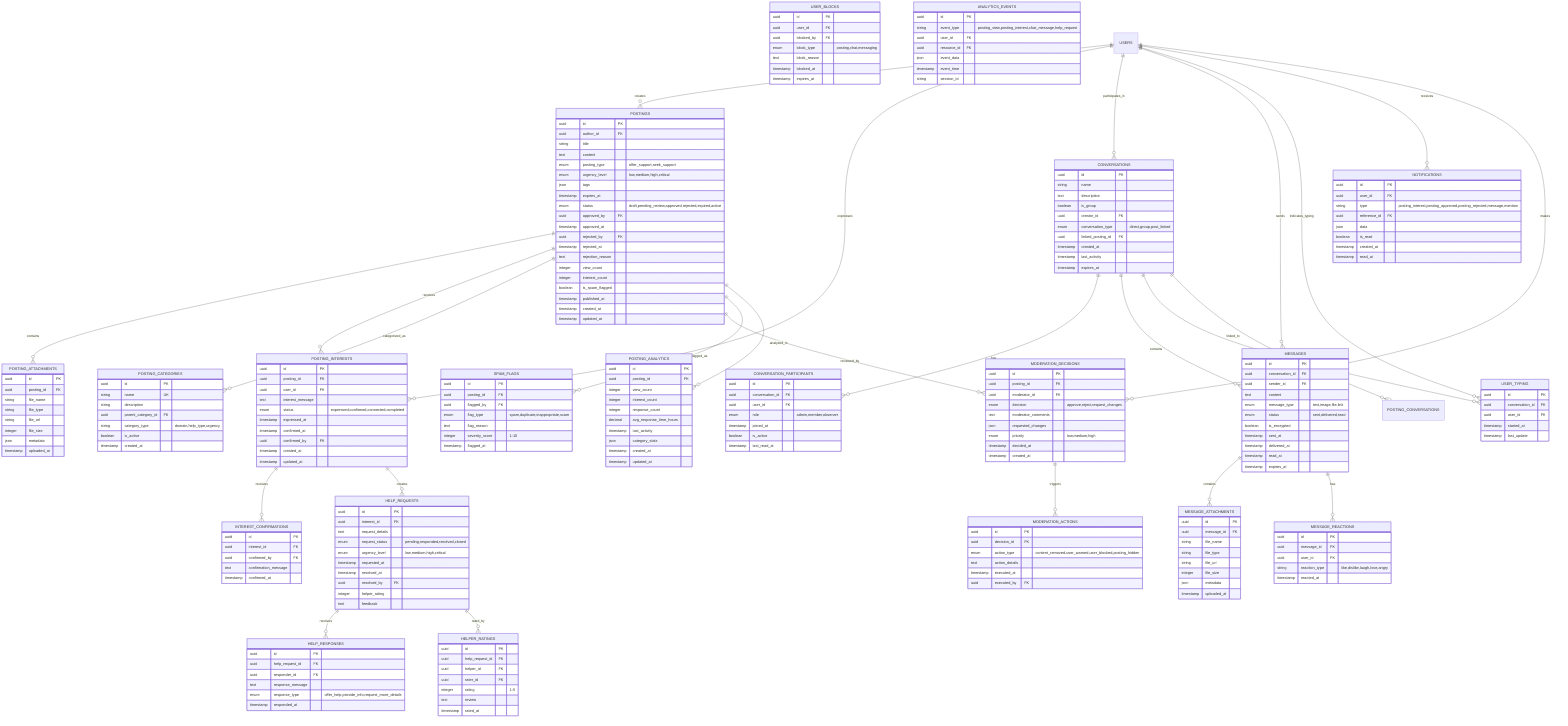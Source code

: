 erDiagram
    %% ========================================
    %% POSTINGS & CONTENT MANAGEMENT SYSTEM
    %% ========================================
    %% Enhanced for Gita Connect requirements:
    %% - Offer Support vs Seek Support postings
    %% - Moderation workflow
    %% - Interest expressions and help requests
    %% - Post-linked conversations

    %% Core Postings System (REPLACES generic POSTS)
    POSTINGS {
        uuid id PK
        uuid author_id FK
        string title
        text content
        enum posting_type "offer_support,seek_support"
        enum urgency_level "low,medium,high,critical"
        json tags
        timestamp expires_at
        enum status "draft,pending_review,approved,rejected,expired,active"
        uuid approved_by FK
        timestamp approved_at
        uuid rejected_by FK
        timestamp rejected_at
        text rejection_reason
        integer view_count
        integer interest_count
        boolean is_spam_flagged
        timestamp published_at
        timestamp created_at
        timestamp updated_at
    }

    POSTING_ATTACHMENTS {
        uuid id PK
        uuid posting_id FK
        string file_name
        string file_type
        string file_url
        integer file_size
        json metadata
        timestamp uploaded_at
    }

    %% Categories and Domains for Postings
    POSTING_CATEGORIES {
        uuid id PK
        string name UK
        string description
        uuid parent_category_id FK
        string category_type "domain,help_type,urgency"
        boolean is_active
        timestamp created_at
    }

    %% Interest & Help Management (NEW - Core to Gita Connect)
    POSTING_INTERESTS {
        uuid id PK
        uuid posting_id FK
        uuid user_id FK
        text interest_message
        enum status "expressed,confirmed,connected,completed"
        timestamp expressed_at
        timestamp confirmed_at
        uuid confirmed_by FK
        timestamp created_at
        timestamp updated_at
    }

    INTEREST_CONFIRMATIONS {
        uuid id PK
        uuid interest_id FK
        uuid confirmed_by FK
        text confirmation_message
        timestamp confirmed_at
    }

    HELP_REQUESTS {
        uuid id PK
        uuid interest_id FK
        text request_details
        enum request_status "pending,responded,resolved,closed"
        enum urgency_level "low,medium,high,critical"
        timestamp requested_at
        timestamp resolved_at
        uuid resolved_by FK
        integer helper_rating
        text feedback
    }

    HELP_RESPONSES {
        uuid id PK
        uuid help_request_id FK
        uuid responder_id FK
        text response_message
        enum response_type "offer_help,provide_info,request_more_details"
        timestamp responded_at
    }

    HELPER_RATINGS {
        uuid id PK
        uuid help_request_id FK
        uuid helper_id FK
        uuid rater_id FK
        integer rating "1-5"
        text review
        timestamp rated_at
    }

    %% Enhanced Chat System
    CONVERSATIONS {
        uuid id PK
        string name
        text description
        boolean is_group
        uuid creator_id FK
        enum conversation_type "direct,group,post_linked"
        uuid linked_posting_id FK
        timestamp created_at
        timestamp last_activity
        timestamp expires_at
    }

    CONVERSATION_PARTICIPANTS {
        uuid id PK
        uuid conversation_id FK
        uuid user_id FK
        enum role "admin,member,observer"
        timestamp joined_at
        boolean is_active
        timestamp last_read_at
    }

    MESSAGES {
        uuid id PK
        uuid conversation_id FK
        uuid sender_id FK
        text content
        enum message_type "text,image,file,link"
        enum status "sent,delivered,read"
        boolean is_encrypted
        timestamp sent_at
        timestamp delivered_at
        timestamp read_at
        timestamp expires_at
    }

    MESSAGE_ATTACHMENTS {
        uuid id PK
        uuid message_id FK
        string file_name
        string file_type
        string file_url
        integer file_size
        json metadata
        timestamp uploaded_at
    }

    MESSAGE_REACTIONS {
        uuid id PK
        uuid message_id FK
        uuid user_id FK
        string reaction_type "like,dislike,laugh,love,angry"
        timestamp reacted_at
    }

    USER_TYPING {
        uuid id PK
        uuid conversation_id FK
        uuid user_id FK
        timestamp started_at
        timestamp last_update
    }

    %% Notifications (Enhanced)
    NOTIFICATIONS {
        uuid id PK
        uuid user_id FK
        string type "posting_interest,posting_approved,posting_rejected,message,mention"
        uuid reference_id FK
        json data
        boolean is_read
        timestamp created_at
        timestamp read_at
    }

    %% Moderation System (NEW - Required for Moderator workflow)
    MODERATION_DECISIONS {
        uuid id PK
        uuid posting_id FK
        uuid moderator_id FK
        enum decision "approve,reject,request_changes"
        text moderator_comments
        json requested_changes
        enum priority "low,medium,high"
        timestamp decided_at
        timestamp created_at
    }

    MODERATION_ACTIONS {
        uuid id PK
        uuid decision_id FK
        enum action_type "content_removed,user_warned,user_blocked,posting_hidden"
        text action_details
        timestamp executed_at
        uuid executed_by FK
    }

    %% Spam Detection (NEW)
    SPAM_FLAGS {
        uuid id PK
        uuid posting_id FK
        uuid flagged_by FK
        enum flag_type "spam,duplicate,inappropriate,scam"
        text flag_reason
        integer severity_score "1-10"
        timestamp flagged_at
    }

    USER_BLOCKS {
        uuid id PK
        uuid user_id FK
        uuid blocked_by FK
        enum block_type "posting,chat,messaging"
        text block_reason
        timestamp blocked_at
        timestamp expires_at
    }

    %% Analytics (NEW - Required for Moderator/Admin reporting)
    ANALYTICS_EVENTS {
        uuid id PK
        string event_type "posting_view,posting_interest,chat_message,help_request"
        uuid user_id FK
        uuid resource_id FK
        json event_data
        timestamp event_time
        string session_id
    }

    POSTING_ANALYTICS {
        uuid id PK
        uuid posting_id FK
        integer view_count
        integer interest_count
        integer response_count
        decimal avg_response_time_hours
        timestamp last_activity
        json category_stats
        timestamp created_at
        timestamp updated_at
    }

    %% Relationships
    USERS ||--o{ POSTINGS : creates
    USERS ||--o{ POSTING_INTERESTS : expresses
    USERS ||--o{ CONVERSATIONS : participates_in
    USERS ||--o{ MESSAGES : sends
    USERS ||--o{ USER_TYPING : indicates_typing
    USERS ||--o{ NOTIFICATIONS : receives
    USERS ||--o{ MODERATION_DECISIONS : makes

    POSTINGS ||--o{ POSTING_ATTACHMENTS : contains
    POSTINGS ||--o{ POSTING_INTERESTS : receives
    POSTINGS ||--o{ POSTING_CATEGORIES : categorized_as
    POSTINGS ||--o{ MODERATION_DECISIONS : reviewed_by
    POSTINGS ||--o{ SPAM_FLAGS : flagged_as
    POSTINGS ||--o{ POSTING_ANALYTICS : analyzed_in

    POSTING_INTERESTS ||--o{ INTEREST_CONFIRMATIONS : receives
    POSTING_INTERESTS ||--o{ HELP_REQUESTS : creates
    HELP_REQUESTS ||--o{ HELP_RESPONSES : receives
    HELP_REQUESTS ||--o{ HELPER_RATINGS : rated_by

    CONVERSATIONS ||--o{ CONVERSATION_PARTICIPANTS : has
    CONVERSATIONS ||--o{ MESSAGES : contains
    CONVERSATIONS ||--o{ USER_TYPING : tracks_typing
    CONVERSATIONS ||--o{ POSTING_CONVERSATIONS : linked_to

    MESSAGES ||--o{ MESSAGE_ATTACHMENTS : contains
    MESSAGES ||--o{ MESSAGE_REACTIONS : has

    MODERATION_DECISIONS ||--o{ MODERATION_ACTIONS : triggers
